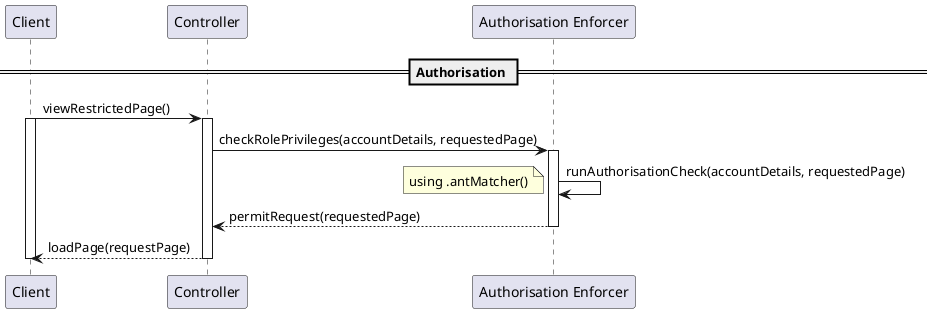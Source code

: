 @startuml
'https://plantuml.com/sequence-diagram

skinparam linetype polyline

participant "Client" as Client
participant "Controller" as Controller
participant "Authorisation Enforcer" as AOE

== Authorisation ==
Client -> Controller: viewRestrictedPage()
Activate Client
Activate Controller
Controller -> AOE: checkRolePrivileges(accountDetails, requestedPage)
Activate AOE
AOE -> AOE: runAuthorisationCheck(accountDetails, requestedPage)
note left: using .antMatcher()
AOE --> Controller: permitRequest(requestedPage)
Deactivate AOE
Controller --> Client: loadPage(requestPage)
Deactivate Controller
Deactivate Client
@enduml